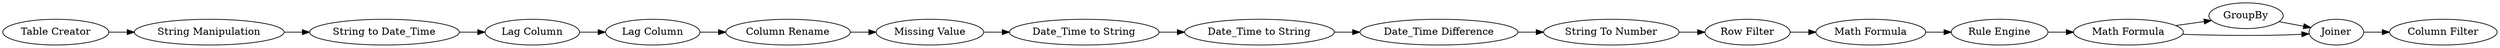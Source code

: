 digraph {
	1 [label="Table Creator"]
	2 [label="String Manipulation"]
	3 [label="String to Date_Time"]
	47 [label="Math Formula"]
	48 [label="Date_Time to String"]
	49 [label="Math Formula"]
	50 [label="Column Rename"]
	51 [label="Date_Time Difference"]
	52 [label="Rule Engine"]
	53 [label="Date_Time to String"]
	54 [label="String To Number"]
	55 [label="Lag Column"]
	56 [label="Lag Column"]
	57 [label="Row Filter"]
	58 [label="Missing Value"]
	59 [label=GroupBy]
	60 [label=Joiner]
	61 [label="Column Filter"]
	1 -> 2
	2 -> 3
	3 -> 56
	47 -> 52
	48 -> 53
	49 -> 59
	49 -> 60
	50 -> 58
	51 -> 54
	52 -> 49
	53 -> 51
	54 -> 57
	55 -> 50
	56 -> 55
	57 -> 47
	58 -> 48
	59 -> 60
	60 -> 61
	rankdir=LR
}
